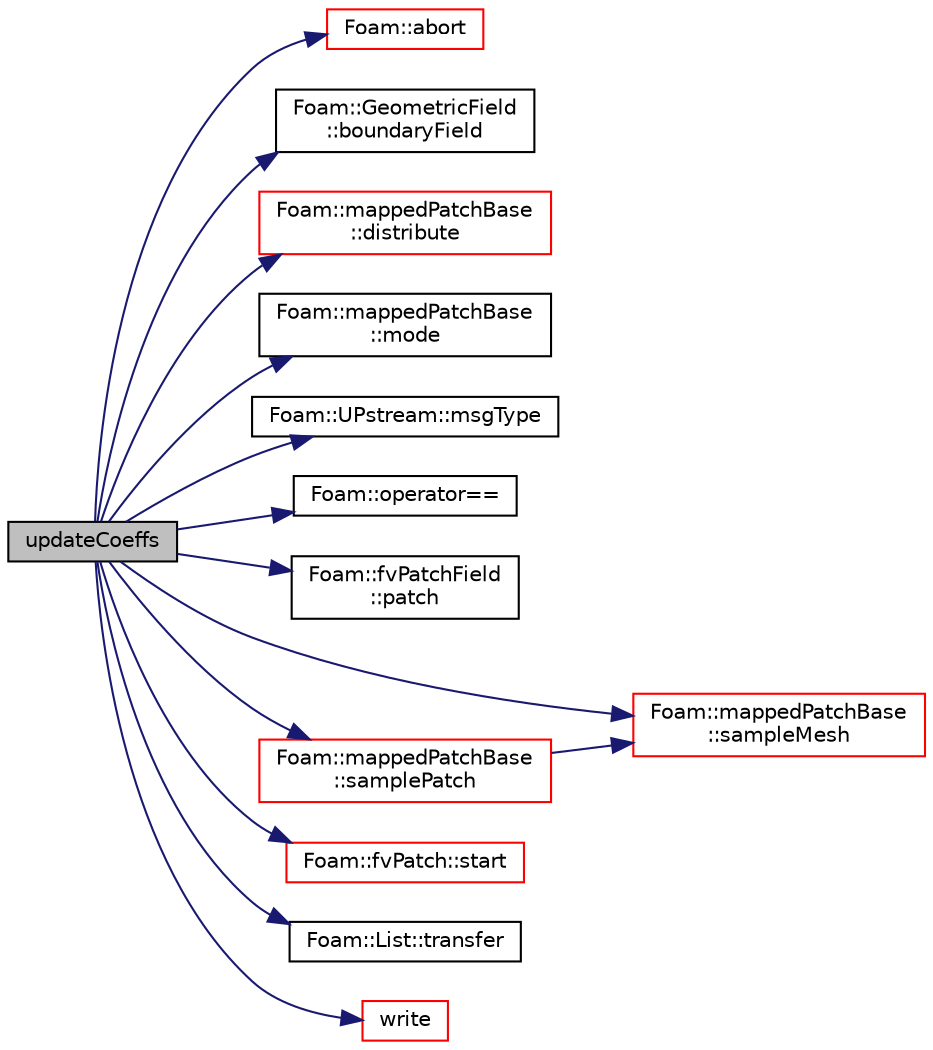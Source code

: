 digraph "updateCoeffs"
{
  bgcolor="transparent";
  edge [fontname="Helvetica",fontsize="10",labelfontname="Helvetica",labelfontsize="10"];
  node [fontname="Helvetica",fontsize="10",shape=record];
  rankdir="LR";
  Node546 [label="updateCoeffs",height=0.2,width=0.4,color="black", fillcolor="grey75", style="filled", fontcolor="black"];
  Node546 -> Node547 [color="midnightblue",fontsize="10",style="solid",fontname="Helvetica"];
  Node547 [label="Foam::abort",height=0.2,width=0.4,color="red",URL="$a21851.html#a447107a607d03e417307c203fa5fb44b"];
  Node546 -> Node592 [color="midnightblue",fontsize="10",style="solid",fontname="Helvetica"];
  Node592 [label="Foam::GeometricField\l::boundaryField",height=0.2,width=0.4,color="black",URL="$a23249.html#a9ff7de36fba06b4f4f77a75142ad72b6",tooltip="Return const-reference to the boundary field. "];
  Node546 -> Node593 [color="midnightblue",fontsize="10",style="solid",fontname="Helvetica"];
  Node593 [label="Foam::mappedPatchBase\l::distribute",height=0.2,width=0.4,color="red",URL="$a26225.html#abc1fef854aa7627739504e6f5408dd79",tooltip="Wrapper around map/interpolate data distribution. "];
  Node546 -> Node880 [color="midnightblue",fontsize="10",style="solid",fontname="Helvetica"];
  Node880 [label="Foam::mappedPatchBase\l::mode",height=0.2,width=0.4,color="black",URL="$a26225.html#a01c92e5d02d7a3b1b3bf93f7607bd6a8",tooltip="What to sample. "];
  Node546 -> Node772 [color="midnightblue",fontsize="10",style="solid",fontname="Helvetica"];
  Node772 [label="Foam::UPstream::msgType",height=0.2,width=0.4,color="black",URL="$a27377.html#ae5b8fe6652f6320aa6c7f5c44b6f01b7",tooltip="Message tag of standard messages. "];
  Node546 -> Node881 [color="midnightblue",fontsize="10",style="solid",fontname="Helvetica"];
  Node881 [label="Foam::operator==",height=0.2,width=0.4,color="black",URL="$a21851.html#a28a45d2e3cca6152b024de57575abbf1"];
  Node546 -> Node882 [color="midnightblue",fontsize="10",style="solid",fontname="Helvetica"];
  Node882 [label="Foam::fvPatchField\l::patch",height=0.2,width=0.4,color="black",URL="$a23169.html#aca0923a4611f6166ffd8fa14d81864a4",tooltip="Return patch. "];
  Node546 -> Node883 [color="midnightblue",fontsize="10",style="solid",fontname="Helvetica"];
  Node883 [label="Foam::mappedPatchBase\l::sampleMesh",height=0.2,width=0.4,color="red",URL="$a26225.html#a75f4352dcd205ea34f90ada907f95091",tooltip="Get the region mesh. "];
  Node546 -> Node959 [color="midnightblue",fontsize="10",style="solid",fontname="Helvetica"];
  Node959 [label="Foam::mappedPatchBase\l::samplePatch",height=0.2,width=0.4,color="red",URL="$a26225.html#abeba9683e79bef1963ffd8abdd6aa59f",tooltip="Patch (only if NEARESTPATCHFACE) "];
  Node959 -> Node883 [color="midnightblue",fontsize="10",style="solid",fontname="Helvetica"];
  Node546 -> Node961 [color="midnightblue",fontsize="10",style="solid",fontname="Helvetica"];
  Node961 [label="Foam::fvPatch::start",height=0.2,width=0.4,color="red",URL="$a23693.html#a6bfd3e3abb11e98bdb4b98671cec1234",tooltip="Return start label of this patch in the polyMesh face list. "];
  Node546 -> Node926 [color="midnightblue",fontsize="10",style="solid",fontname="Helvetica"];
  Node926 [label="Foam::List::transfer",height=0.2,width=0.4,color="black",URL="$a26833.html#a25ad1d2084d16b234b0cf91c07e832c0",tooltip="Transfer the contents of the argument List into this list. "];
  Node546 -> Node962 [color="midnightblue",fontsize="10",style="solid",fontname="Helvetica"];
  Node962 [label="write",height=0.2,width=0.4,color="red",URL="$a22985.html#a293fdfec8bdfbd5c3913ab4c9f3454ff",tooltip="Write. "];
}
